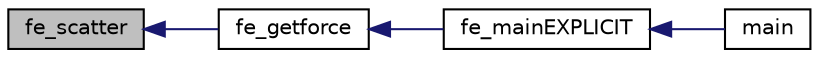 digraph "fe_scatter"
{
  edge [fontname="Helvetica",fontsize="10",labelfontname="Helvetica",labelfontsize="10"];
  node [fontname="Helvetica",fontsize="10",shape=record];
  rankdir="LR";
  Node9 [label="fe_scatter",height=0.2,width=0.4,color="black", fillcolor="grey75", style="filled", fontcolor="black"];
  Node9 -> Node10 [dir="back",color="midnightblue",fontsize="10",style="solid"];
  Node10 [label="fe_getforce",height=0.2,width=0.4,color="black", fillcolor="white", style="filled",URL="$fe__getforce_8cpp.html#aa8f7f6d72c6b57c721b23a38e2e20fc5"];
  Node10 -> Node11 [dir="back",color="midnightblue",fontsize="10",style="solid"];
  Node11 [label="fe_mainEXPLICIT",height=0.2,width=0.4,color="black", fillcolor="white", style="filled",URL="$fe__main_e_x_p_l_i_c_i_t_8cpp.html#ab2f8704631ca6c23a453d1905efbb162",tooltip="This function carries out the explicit dynamic analysis of the FEM problem. "];
  Node11 -> Node12 [dir="back",color="midnightblue",fontsize="10",style="solid"];
  Node12 [label="main",height=0.2,width=0.4,color="black", fillcolor="white", style="filled",URL="$main_8cpp.html#ae66f6b31b5ad750f1fe042a706a4e3d4"];
}
